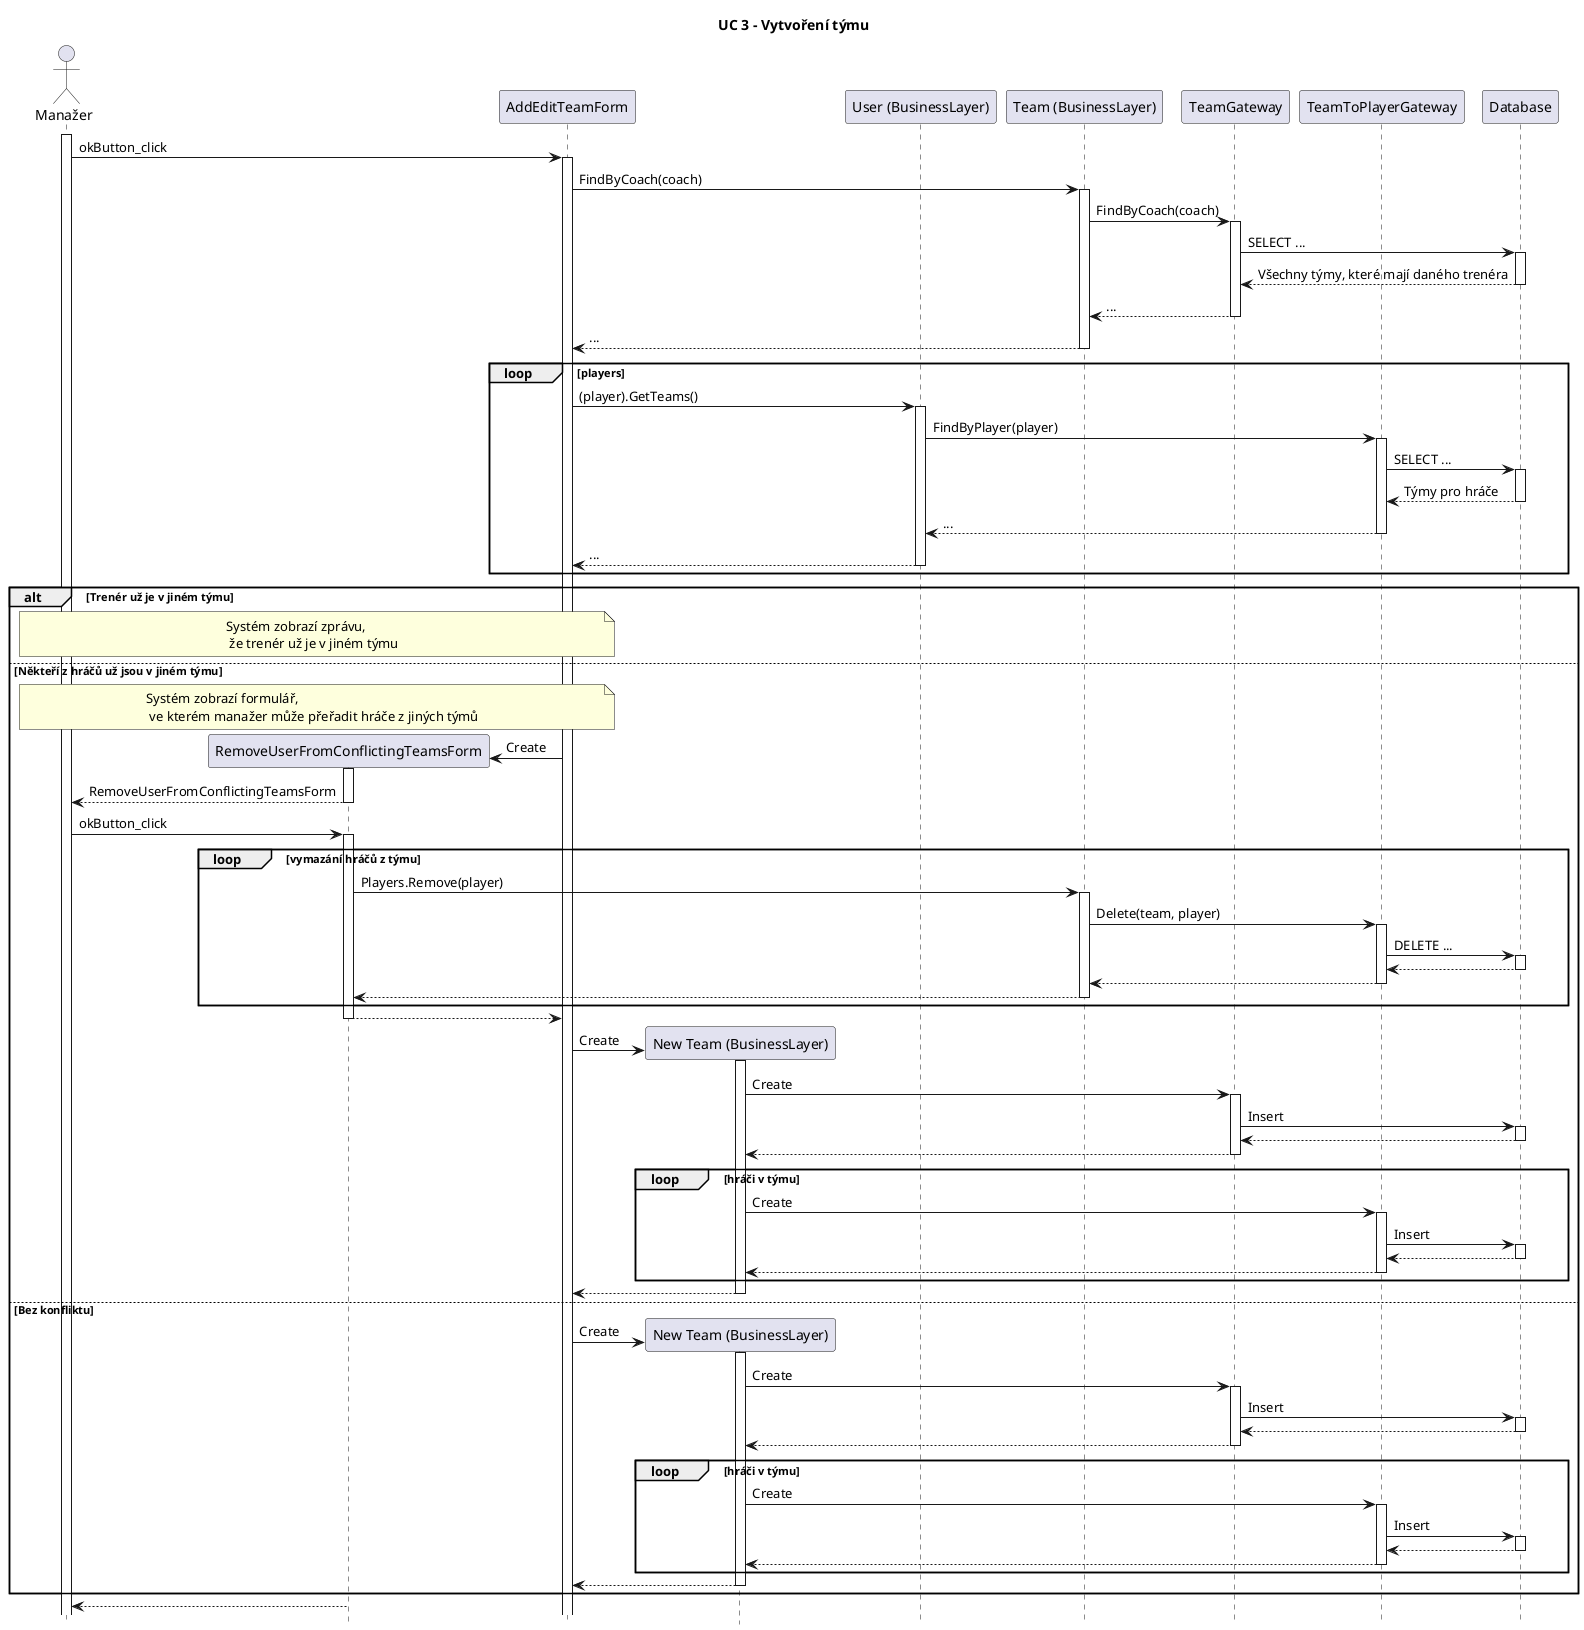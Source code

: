 @startuml

hide footbox
title UC 3 - Vytvoření týmu

actor "Manažer" as U
participant "RemoveUserFromConflictingTeamsForm" as RUF
participant "AddEditTeamForm" as AEF
participant "New Team (BusinessLayer)" as NT
participant "User (BusinessLayer)" as UBL
participant "Team (BusinessLayer)" as TBL
participant "TeamGateway" as TG
participant "TeamToPlayerGateway" as TTPG
participant "Database" as DB

activate U
autoactivate on

U -> AEF : okButton_click

' Check coach

AEF -> TBL : FindByCoach(coach)
TBL -> TG : FindByCoach(coach)
TG -> DB : SELECT ...
TG <-- DB : Všechny týmy, které mají daného trenéra
TBL <-- TG : ...
AEF <-- TBL : ...

' Check players

loop players
	AEF -> UBL : (player).GetTeams()
	UBL -> TTPG : FindByPlayer(player)
    TTPG -> DB : SELECT ...
    TTPG <-- DB : Týmy pro hráče 
    UBL <-- TTPG : ...
    AEF <-- UBL : ...
end

alt Trenér už je v jiném týmu
	note over U,AEF : Systém zobrazí zprávu,\n že trenér už je v jiném týmu
else Někteří z hráčů už jsou v jiném týmu
	note over U,AEF : Systém zobrazí formulář,\n ve kterém manažer může přeřadit hráče z jiných týmů
    AEF -> RUF ** : Create
    activate RUF
    U <-- RUF : RemoveUserFromConflictingTeamsForm
    
    U -> RUF : okButton_click
    loop vymazání hráčů z týmu
    	RUF -> TBL : Players.Remove(player)
        TBL -> TTPG : Delete(team, player)
        TTPG -> DB : DELETE ...
        TTPG <-- DB :
        TBL <-- TTPG :
        RUF <-- TBL :
    end
    
    AEF <-- RUF

    AEF -> NT ** : Create
    activate NT
    NT -> TG : Create
    TG -> DB : Insert
    TG <-- DB :
    NT <-- TG :
    
    loop hráči v týmu
    	NT -> TTPG : Create
        TTPG -> DB : Insert
        TTPG <-- DB :
        NT <-- TTPG :
    end

    AEF <-- NT :
    deactivate NT
    
else Bez konfliktu
	AEF -> NT ** : Create
    activate NT
    NT -> TG : Create
    TG -> DB : Insert
    TG <-- DB :
    NT <-- TG :
    
    loop hráči v týmu
    	NT -> TTPG : Create
        TTPG -> DB : Insert
        TTPG <-- DB :
        NT <-- TTPG :
    end
    AEF <-- NT :
    deactivate NT
end

U <-- RUF :

@enduml